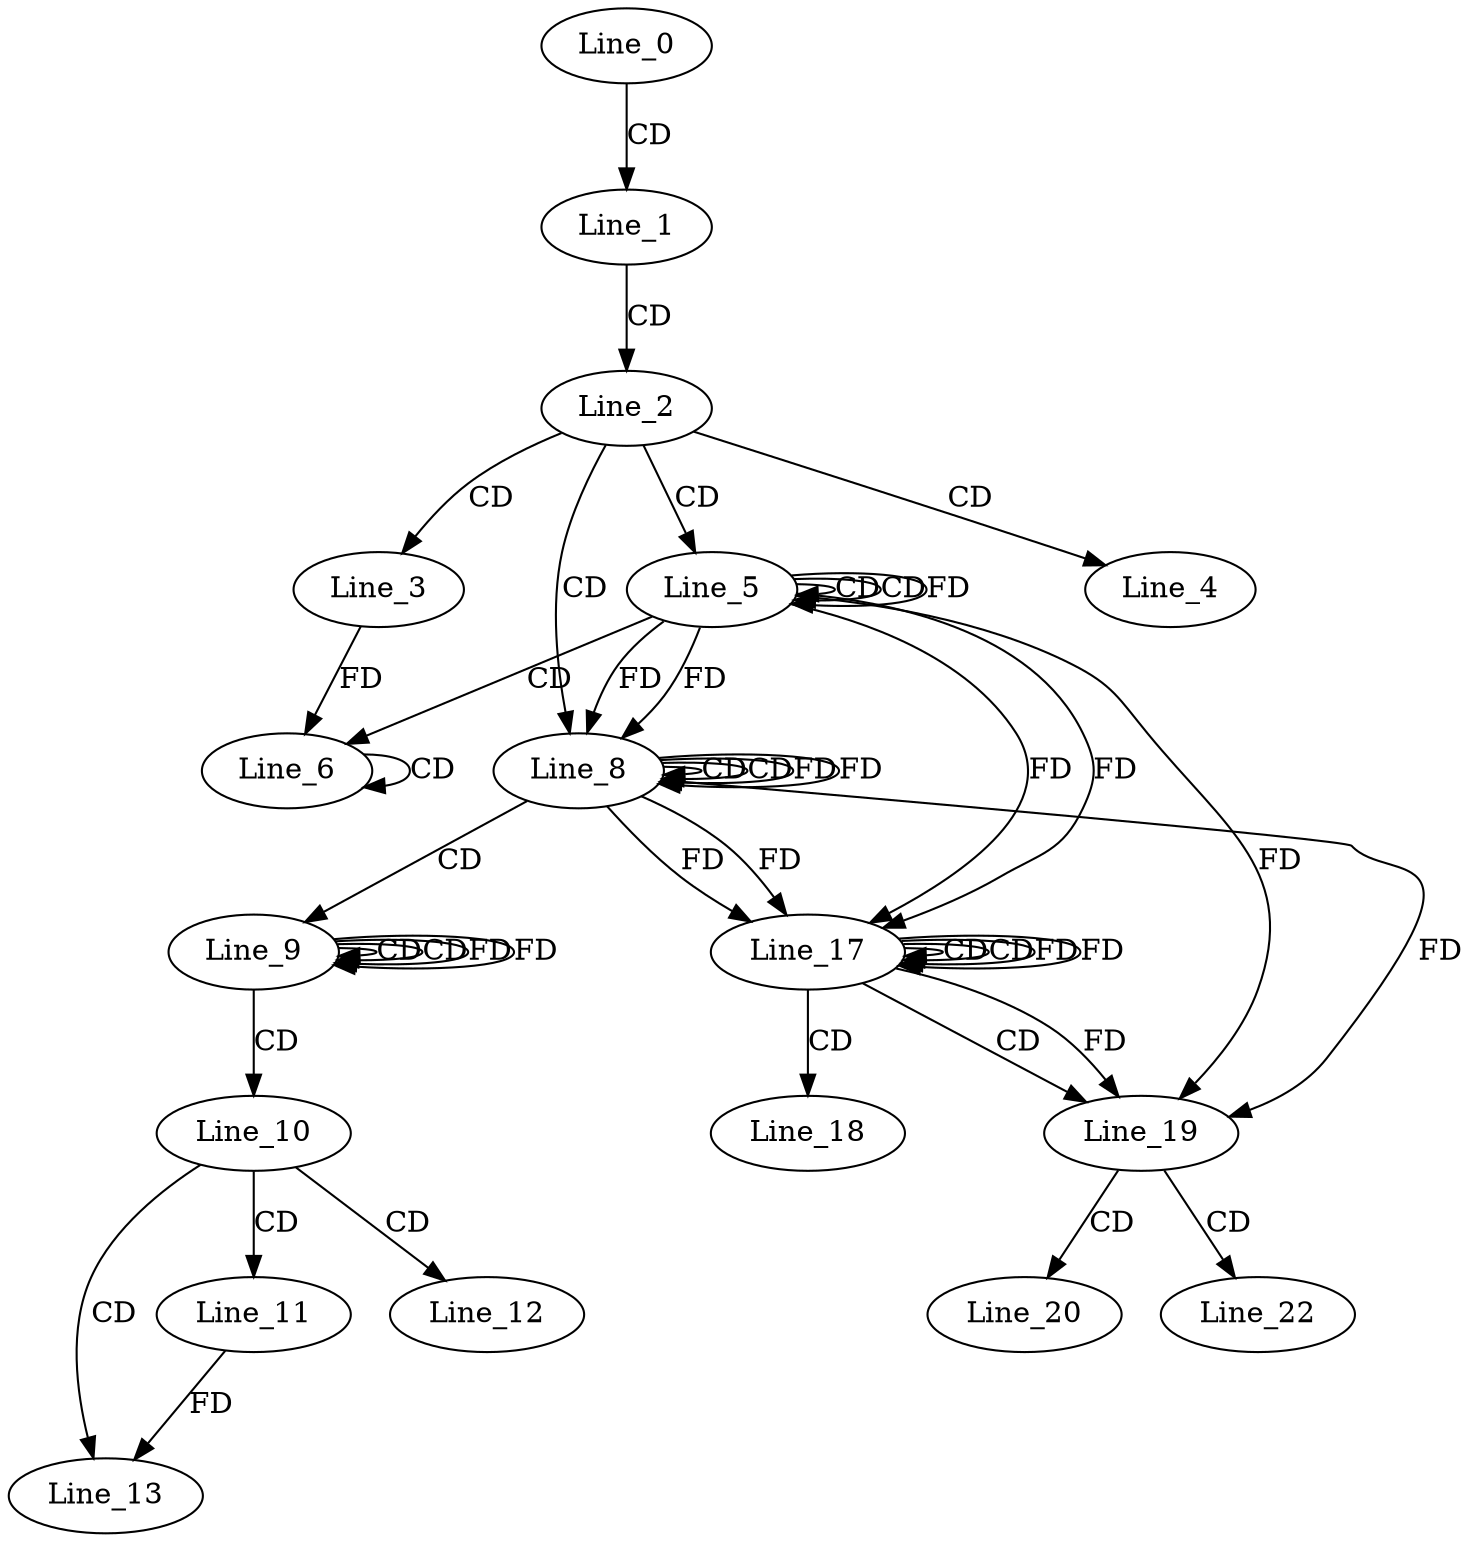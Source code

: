 digraph G {
  Line_0;
  Line_1;
  Line_2;
  Line_3;
  Line_4;
  Line_5;
  Line_5;
  Line_5;
  Line_6;
  Line_6;
  Line_8;
  Line_8;
  Line_8;
  Line_9;
  Line_9;
  Line_9;
  Line_10;
  Line_11;
  Line_12;
  Line_13;
  Line_17;
  Line_17;
  Line_17;
  Line_18;
  Line_19;
  Line_20;
  Line_22;
  Line_0 -> Line_1 [ label="CD" ];
  Line_1 -> Line_2 [ label="CD" ];
  Line_2 -> Line_3 [ label="CD" ];
  Line_2 -> Line_4 [ label="CD" ];
  Line_2 -> Line_5 [ label="CD" ];
  Line_5 -> Line_5 [ label="CD" ];
  Line_5 -> Line_5 [ label="CD" ];
  Line_5 -> Line_5 [ label="FD" ];
  Line_5 -> Line_6 [ label="CD" ];
  Line_6 -> Line_6 [ label="CD" ];
  Line_3 -> Line_6 [ label="FD" ];
  Line_2 -> Line_8 [ label="CD" ];
  Line_8 -> Line_8 [ label="CD" ];
  Line_5 -> Line_8 [ label="FD" ];
  Line_8 -> Line_8 [ label="CD" ];
  Line_8 -> Line_8 [ label="FD" ];
  Line_5 -> Line_8 [ label="FD" ];
  Line_8 -> Line_9 [ label="CD" ];
  Line_9 -> Line_9 [ label="CD" ];
  Line_9 -> Line_9 [ label="CD" ];
  Line_9 -> Line_9 [ label="FD" ];
  Line_9 -> Line_10 [ label="CD" ];
  Line_10 -> Line_11 [ label="CD" ];
  Line_10 -> Line_12 [ label="CD" ];
  Line_10 -> Line_13 [ label="CD" ];
  Line_11 -> Line_13 [ label="FD" ];
  Line_17 -> Line_17 [ label="CD" ];
  Line_8 -> Line_17 [ label="FD" ];
  Line_5 -> Line_17 [ label="FD" ];
  Line_17 -> Line_17 [ label="CD" ];
  Line_17 -> Line_17 [ label="FD" ];
  Line_8 -> Line_17 [ label="FD" ];
  Line_5 -> Line_17 [ label="FD" ];
  Line_17 -> Line_18 [ label="CD" ];
  Line_17 -> Line_19 [ label="CD" ];
  Line_17 -> Line_19 [ label="FD" ];
  Line_8 -> Line_19 [ label="FD" ];
  Line_5 -> Line_19 [ label="FD" ];
  Line_19 -> Line_20 [ label="CD" ];
  Line_19 -> Line_22 [ label="CD" ];
  Line_8 -> Line_8 [ label="FD" ];
  Line_9 -> Line_9 [ label="FD" ];
  Line_17 -> Line_17 [ label="FD" ];
}
